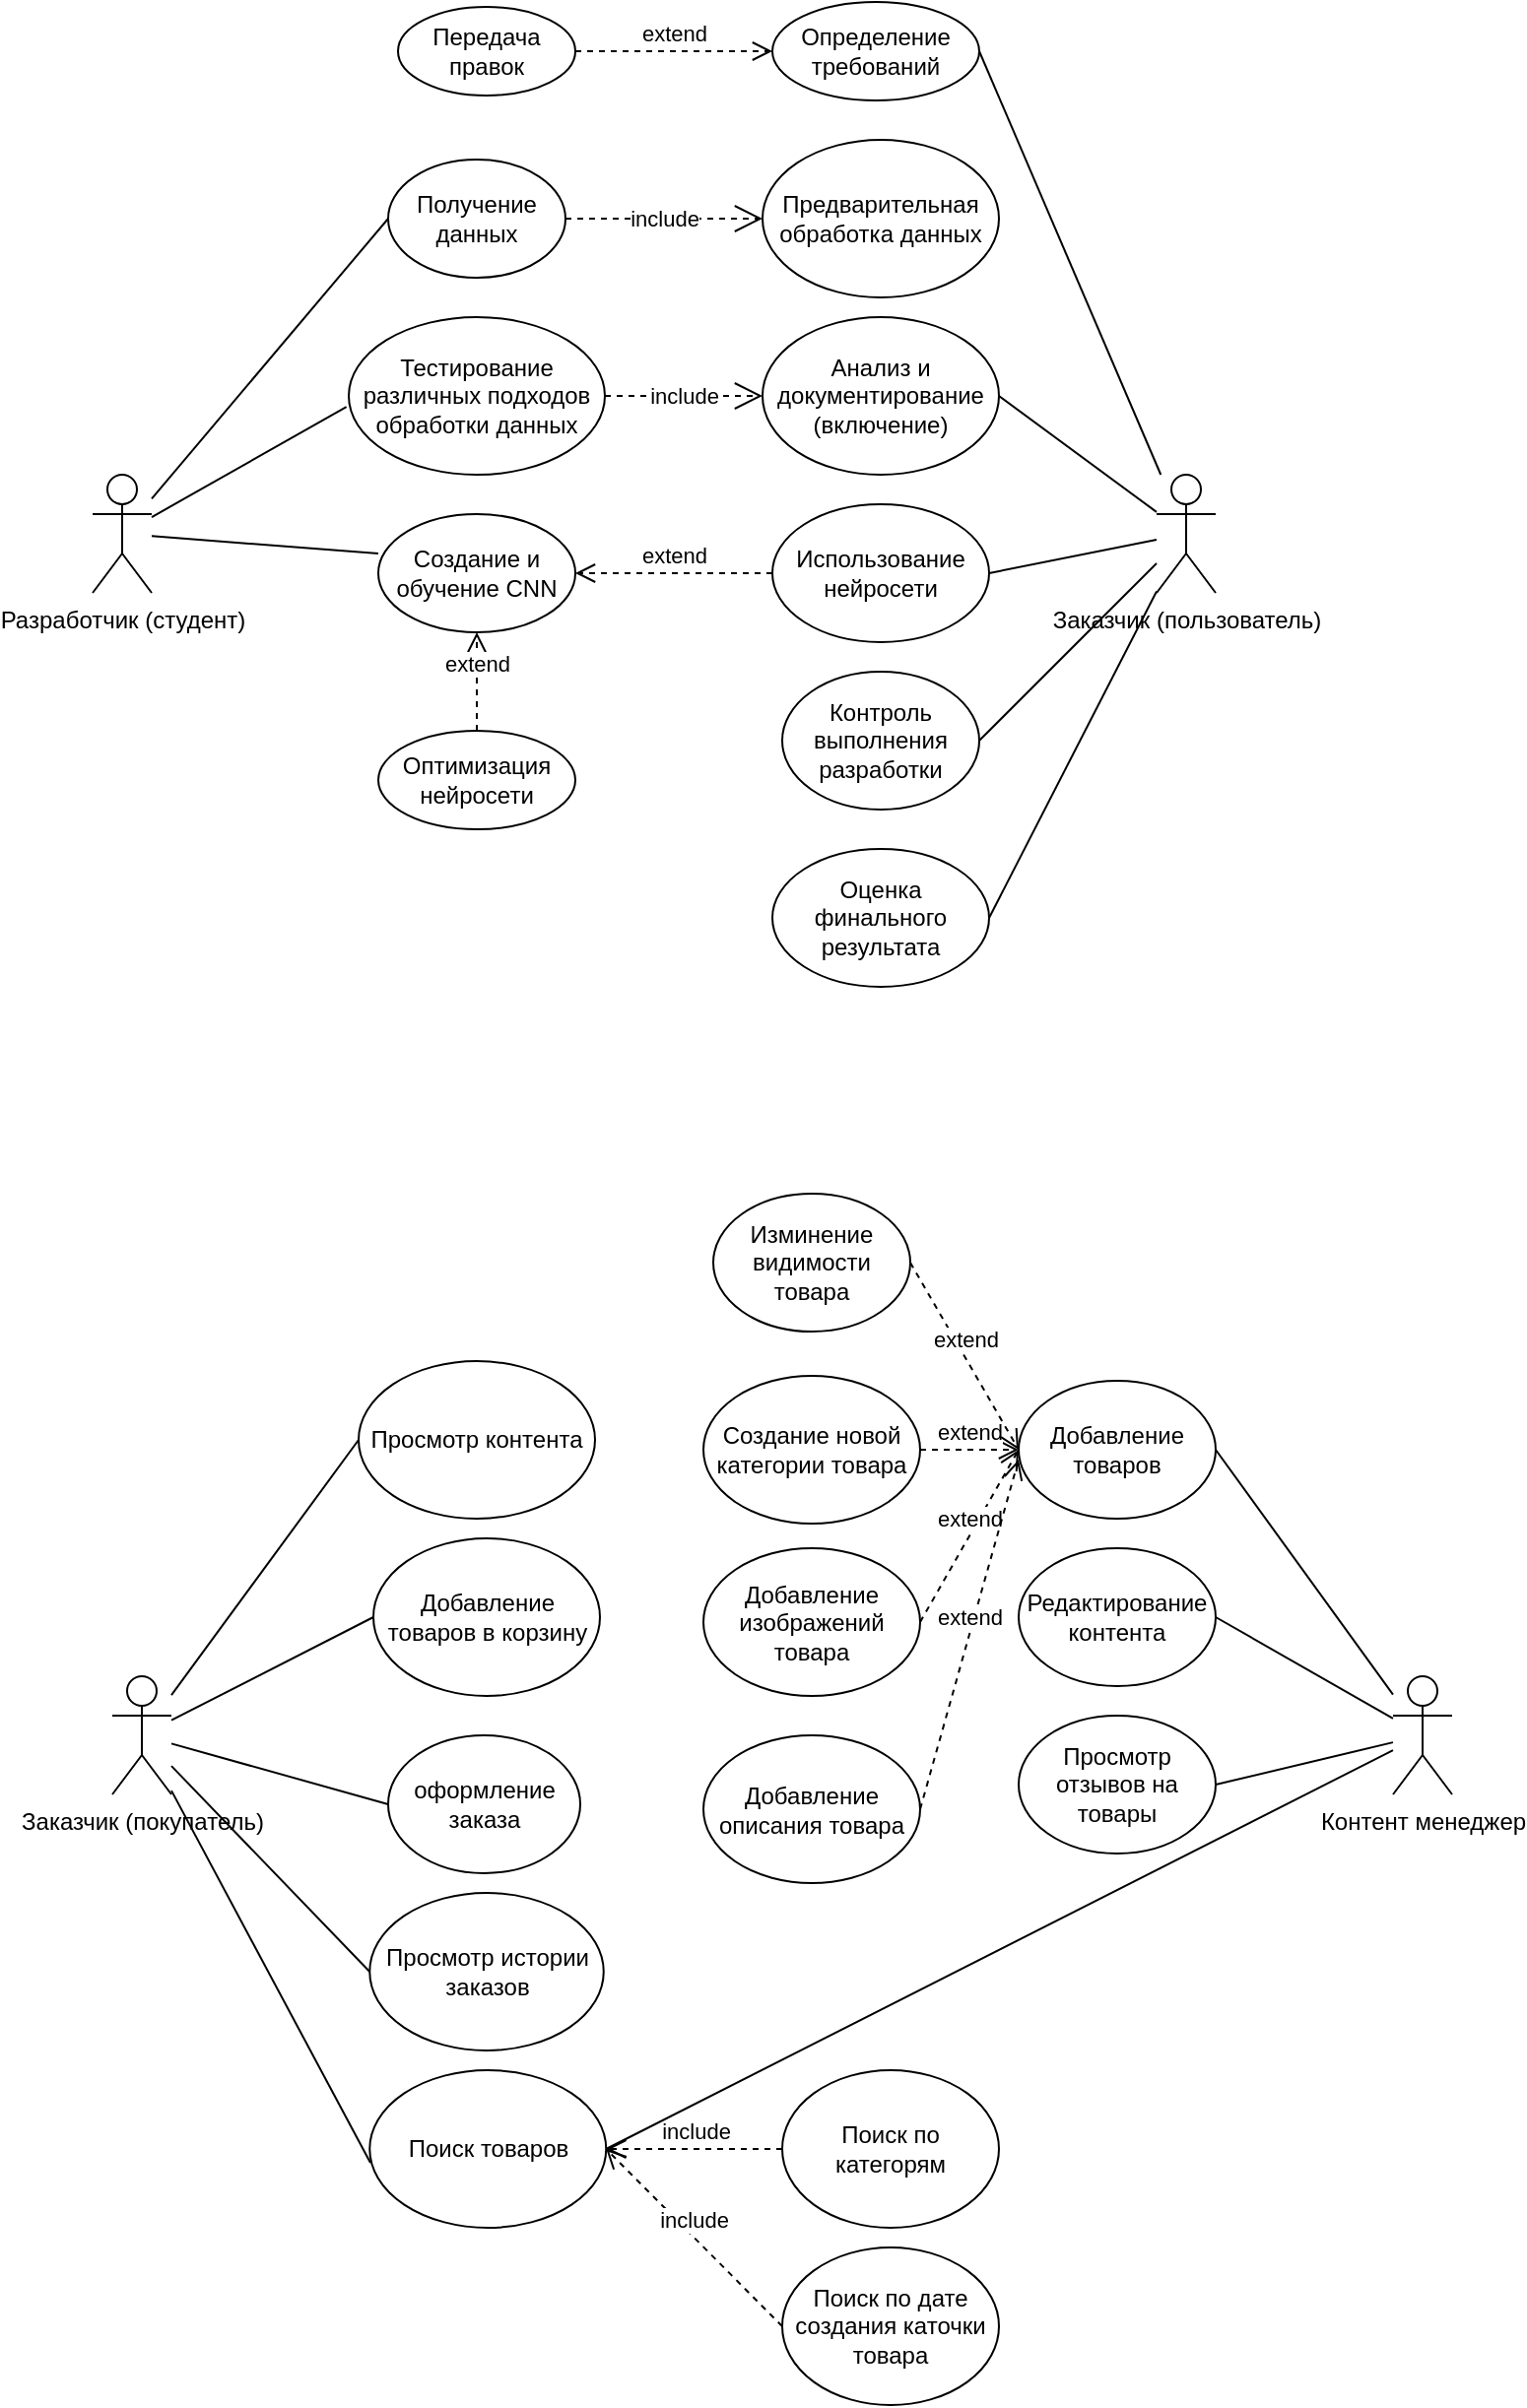 <mxfile version="24.7.17">
  <diagram name="Page-1" id="-7tjcVAmIYbdqBIuaYrv">
    <mxGraphModel dx="1434" dy="1874" grid="1" gridSize="10" guides="1" tooltips="1" connect="1" arrows="1" fold="1" page="1" pageScale="1" pageWidth="850" pageHeight="1100" math="0" shadow="0">
      <root>
        <mxCell id="0" />
        <mxCell id="1" parent="0" />
        <mxCell id="_rtThs-0a219x_62ZRaR-38" value="&lt;div&gt;Разработчик (студент)&lt;br&gt;&lt;/div&gt;&lt;div&gt;&lt;br&gt;&lt;/div&gt;" style="shape=umlActor;verticalLabelPosition=bottom;verticalAlign=top;html=1;outlineConnect=0;" parent="1" vertex="1">
          <mxGeometry x="80" y="150" width="30" height="60" as="geometry" />
        </mxCell>
        <mxCell id="_rtThs-0a219x_62ZRaR-39" value="&lt;div&gt;Получение данных &lt;br&gt;&lt;/div&gt;" style="ellipse;whiteSpace=wrap;html=1;" parent="1" vertex="1">
          <mxGeometry x="230" y="-10" width="90" height="60" as="geometry" />
        </mxCell>
        <mxCell id="_rtThs-0a219x_62ZRaR-41" value="&lt;div&gt;Предварительная обработка данных &lt;br&gt;&lt;/div&gt;" style="ellipse;whiteSpace=wrap;html=1;" parent="1" vertex="1">
          <mxGeometry x="420" y="-20" width="120" height="80" as="geometry" />
        </mxCell>
        <mxCell id="_rtThs-0a219x_62ZRaR-43" value="&lt;div&gt;Создание и обучение CNN &lt;br&gt;&lt;/div&gt;" style="ellipse;whiteSpace=wrap;html=1;" parent="1" vertex="1">
          <mxGeometry x="225" y="170" width="100" height="60" as="geometry" />
        </mxCell>
        <mxCell id="_rtThs-0a219x_62ZRaR-44" value="Оптимизация нейросети" style="ellipse;whiteSpace=wrap;html=1;" parent="1" vertex="1">
          <mxGeometry x="225" y="280" width="100" height="50" as="geometry" />
        </mxCell>
        <mxCell id="_rtThs-0a219x_62ZRaR-45" value="Тестирование различных подходов обработки данных " style="ellipse;whiteSpace=wrap;html=1;" parent="1" vertex="1">
          <mxGeometry x="210" y="70" width="130" height="80" as="geometry" />
        </mxCell>
        <mxCell id="_rtThs-0a219x_62ZRaR-46" value="Анализ и документирование (включение)" style="ellipse;whiteSpace=wrap;html=1;" parent="1" vertex="1">
          <mxGeometry x="420" y="70" width="120" height="80" as="geometry" />
        </mxCell>
        <mxCell id="_rtThs-0a219x_62ZRaR-48" value="&lt;div&gt;Заказчик (пользователь)&lt;/div&gt;" style="shape=umlActor;verticalLabelPosition=bottom;verticalAlign=top;html=1;outlineConnect=0;" parent="1" vertex="1">
          <mxGeometry x="620" y="150" width="30" height="60" as="geometry" />
        </mxCell>
        <mxCell id="_rtThs-0a219x_62ZRaR-49" value="Определение требований" style="ellipse;whiteSpace=wrap;html=1;" parent="1" vertex="1">
          <mxGeometry x="425" y="-90" width="105" height="50" as="geometry" />
        </mxCell>
        <mxCell id="_rtThs-0a219x_62ZRaR-50" value="Передача правок " style="ellipse;whiteSpace=wrap;html=1;" parent="1" vertex="1">
          <mxGeometry x="235" y="-87.5" width="90" height="45" as="geometry" />
        </mxCell>
        <mxCell id="_rtThs-0a219x_62ZRaR-51" value="Контроль выполнения разработки" style="ellipse;whiteSpace=wrap;html=1;" parent="1" vertex="1">
          <mxGeometry x="430" y="250" width="100" height="70" as="geometry" />
        </mxCell>
        <mxCell id="_rtThs-0a219x_62ZRaR-52" value="Оценка финального результата" style="ellipse;whiteSpace=wrap;html=1;" parent="1" vertex="1">
          <mxGeometry x="425" y="340" width="110" height="70" as="geometry" />
        </mxCell>
        <mxCell id="_rtThs-0a219x_62ZRaR-53" value="Использование нейросети" style="ellipse;whiteSpace=wrap;html=1;" parent="1" vertex="1">
          <mxGeometry x="425" y="165" width="110" height="70" as="geometry" />
        </mxCell>
        <mxCell id="_rtThs-0a219x_62ZRaR-68" value="include" style="endArrow=open;endSize=12;dashed=1;html=1;rounded=0;exitX=1;exitY=0.5;exitDx=0;exitDy=0;entryX=0;entryY=0.5;entryDx=0;entryDy=0;" parent="1" source="_rtThs-0a219x_62ZRaR-39" target="_rtThs-0a219x_62ZRaR-41" edge="1">
          <mxGeometry width="160" relative="1" as="geometry">
            <mxPoint x="390" y="205" as="sourcePoint" />
            <mxPoint x="550" y="205" as="targetPoint" />
          </mxGeometry>
        </mxCell>
        <mxCell id="_rtThs-0a219x_62ZRaR-74" value="" style="endArrow=none;html=1;rounded=0;entryX=0;entryY=0.5;entryDx=0;entryDy=0;" parent="1" source="_rtThs-0a219x_62ZRaR-38" target="_rtThs-0a219x_62ZRaR-39" edge="1">
          <mxGeometry width="50" height="50" relative="1" as="geometry">
            <mxPoint x="450" y="290" as="sourcePoint" />
            <mxPoint x="500" y="240" as="targetPoint" />
          </mxGeometry>
        </mxCell>
        <mxCell id="_rtThs-0a219x_62ZRaR-75" value="" style="endArrow=none;html=1;rounded=0;entryX=-0.009;entryY=0.57;entryDx=0;entryDy=0;entryPerimeter=0;" parent="1" source="_rtThs-0a219x_62ZRaR-38" target="_rtThs-0a219x_62ZRaR-45" edge="1">
          <mxGeometry width="50" height="50" relative="1" as="geometry">
            <mxPoint x="120" y="178" as="sourcePoint" />
            <mxPoint x="240" y="85" as="targetPoint" />
          </mxGeometry>
        </mxCell>
        <mxCell id="_rtThs-0a219x_62ZRaR-76" value="" style="endArrow=none;html=1;rounded=0;entryX=0;entryY=0.333;entryDx=0;entryDy=0;entryPerimeter=0;" parent="1" source="_rtThs-0a219x_62ZRaR-38" target="_rtThs-0a219x_62ZRaR-43" edge="1">
          <mxGeometry width="50" height="50" relative="1" as="geometry">
            <mxPoint x="120" y="188" as="sourcePoint" />
            <mxPoint x="218" y="176" as="targetPoint" />
          </mxGeometry>
        </mxCell>
        <mxCell id="_rtThs-0a219x_62ZRaR-77" value="extend" style="html=1;verticalAlign=bottom;endArrow=open;dashed=1;endSize=8;curved=0;rounded=0;entryX=0.5;entryY=1;entryDx=0;entryDy=0;exitX=0.5;exitY=0;exitDx=0;exitDy=0;" parent="1" source="_rtThs-0a219x_62ZRaR-44" target="_rtThs-0a219x_62ZRaR-43" edge="1">
          <mxGeometry relative="1" as="geometry">
            <mxPoint x="405" y="170" as="sourcePoint" />
            <mxPoint x="350" y="170" as="targetPoint" />
            <mxPoint as="offset" />
          </mxGeometry>
        </mxCell>
        <mxCell id="_rtThs-0a219x_62ZRaR-78" value="" style="endArrow=none;html=1;rounded=0;exitX=1;exitY=0.5;exitDx=0;exitDy=0;" parent="1" source="_rtThs-0a219x_62ZRaR-46" target="_rtThs-0a219x_62ZRaR-48" edge="1">
          <mxGeometry width="50" height="50" relative="1" as="geometry">
            <mxPoint x="515" y="273" as="sourcePoint" />
            <mxPoint x="614" y="270" as="targetPoint" />
          </mxGeometry>
        </mxCell>
        <mxCell id="_rtThs-0a219x_62ZRaR-79" value="include" style="endArrow=open;endSize=12;dashed=1;html=1;rounded=0;exitX=1;exitY=0.5;exitDx=0;exitDy=0;entryX=0;entryY=0.5;entryDx=0;entryDy=0;" parent="1" source="_rtThs-0a219x_62ZRaR-45" target="_rtThs-0a219x_62ZRaR-46" edge="1">
          <mxGeometry width="160" relative="1" as="geometry">
            <mxPoint x="330" y="25" as="sourcePoint" />
            <mxPoint x="405" y="25" as="targetPoint" />
          </mxGeometry>
        </mxCell>
        <mxCell id="_rtThs-0a219x_62ZRaR-81" value="" style="endArrow=none;html=1;rounded=0;exitX=1;exitY=0.5;exitDx=0;exitDy=0;" parent="1" source="_rtThs-0a219x_62ZRaR-51" target="_rtThs-0a219x_62ZRaR-48" edge="1">
          <mxGeometry width="50" height="50" relative="1" as="geometry">
            <mxPoint x="550" y="180" as="sourcePoint" />
            <mxPoint x="630" y="180" as="targetPoint" />
          </mxGeometry>
        </mxCell>
        <mxCell id="_rtThs-0a219x_62ZRaR-82" value="" style="endArrow=none;html=1;rounded=0;exitX=1;exitY=0.5;exitDx=0;exitDy=0;" parent="1" source="_rtThs-0a219x_62ZRaR-53" target="_rtThs-0a219x_62ZRaR-48" edge="1">
          <mxGeometry width="50" height="50" relative="1" as="geometry">
            <mxPoint x="610" y="330" as="sourcePoint" />
            <mxPoint x="725" y="339" as="targetPoint" />
          </mxGeometry>
        </mxCell>
        <mxCell id="_rtThs-0a219x_62ZRaR-83" value="extend" style="html=1;verticalAlign=bottom;endArrow=open;dashed=1;endSize=8;curved=0;rounded=0;entryX=1;entryY=0.5;entryDx=0;entryDy=0;exitX=0;exitY=0.5;exitDx=0;exitDy=0;" parent="1" source="_rtThs-0a219x_62ZRaR-53" target="_rtThs-0a219x_62ZRaR-43" edge="1">
          <mxGeometry relative="1" as="geometry">
            <mxPoint x="380" y="290" as="sourcePoint" />
            <mxPoint x="380" y="240" as="targetPoint" />
            <mxPoint as="offset" />
          </mxGeometry>
        </mxCell>
        <mxCell id="_rtThs-0a219x_62ZRaR-84" value="" style="endArrow=none;html=1;rounded=0;exitX=1;exitY=0.5;exitDx=0;exitDy=0;" parent="1" source="_rtThs-0a219x_62ZRaR-49" target="_rtThs-0a219x_62ZRaR-48" edge="1">
          <mxGeometry width="50" height="50" relative="1" as="geometry">
            <mxPoint x="570" y="60" as="sourcePoint" />
            <mxPoint x="650" y="119" as="targetPoint" />
          </mxGeometry>
        </mxCell>
        <mxCell id="_rtThs-0a219x_62ZRaR-85" value="" style="endArrow=none;html=1;rounded=0;exitX=1;exitY=0.5;exitDx=0;exitDy=0;" parent="1" source="_rtThs-0a219x_62ZRaR-52" target="_rtThs-0a219x_62ZRaR-48" edge="1">
          <mxGeometry width="50" height="50" relative="1" as="geometry">
            <mxPoint x="560" y="340" as="sourcePoint" />
            <mxPoint x="650" y="250" as="targetPoint" />
          </mxGeometry>
        </mxCell>
        <mxCell id="_rtThs-0a219x_62ZRaR-86" value="extend" style="html=1;verticalAlign=bottom;endArrow=open;dashed=1;endSize=8;curved=0;rounded=0;entryX=0;entryY=0.5;entryDx=0;entryDy=0;exitX=1;exitY=0.5;exitDx=0;exitDy=0;" parent="1" source="_rtThs-0a219x_62ZRaR-50" target="_rtThs-0a219x_62ZRaR-49" edge="1">
          <mxGeometry relative="1" as="geometry">
            <mxPoint x="425" y="-30" as="sourcePoint" />
            <mxPoint x="325" y="-30" as="targetPoint" />
            <mxPoint as="offset" />
          </mxGeometry>
        </mxCell>
        <mxCell id="FAR682UhyKgTDgVu_QSN-1" value="Контент менеджер" style="shape=umlActor;verticalLabelPosition=bottom;verticalAlign=top;html=1;outlineConnect=0;" vertex="1" parent="1">
          <mxGeometry x="740" y="760" width="30" height="60" as="geometry" />
        </mxCell>
        <mxCell id="FAR682UhyKgTDgVu_QSN-2" value="Просмотр контента" style="ellipse;whiteSpace=wrap;html=1;" vertex="1" parent="1">
          <mxGeometry x="215" y="600" width="120" height="80" as="geometry" />
        </mxCell>
        <mxCell id="FAR682UhyKgTDgVu_QSN-3" value="Добавление товаров в корзину" style="ellipse;whiteSpace=wrap;html=1;" vertex="1" parent="1">
          <mxGeometry x="222.5" y="690" width="115" height="80" as="geometry" />
        </mxCell>
        <mxCell id="FAR682UhyKgTDgVu_QSN-4" value="оформление заказа" style="ellipse;whiteSpace=wrap;html=1;" vertex="1" parent="1">
          <mxGeometry x="230" y="790" width="97.5" height="70" as="geometry" />
        </mxCell>
        <mxCell id="FAR682UhyKgTDgVu_QSN-5" value="Заказчик (покупатель)" style="shape=umlActor;verticalLabelPosition=bottom;verticalAlign=top;html=1;outlineConnect=0;" vertex="1" parent="1">
          <mxGeometry x="90" y="760" width="30" height="60" as="geometry" />
        </mxCell>
        <mxCell id="FAR682UhyKgTDgVu_QSN-6" value="Добавление товаров" style="ellipse;whiteSpace=wrap;html=1;" vertex="1" parent="1">
          <mxGeometry x="550" y="610" width="100" height="70" as="geometry" />
        </mxCell>
        <mxCell id="FAR682UhyKgTDgVu_QSN-7" value="Редактирование контента" style="ellipse;whiteSpace=wrap;html=1;" vertex="1" parent="1">
          <mxGeometry x="550" y="695" width="100" height="70" as="geometry" />
        </mxCell>
        <mxCell id="FAR682UhyKgTDgVu_QSN-8" value="Просмотр истории заказов" style="ellipse;whiteSpace=wrap;html=1;" vertex="1" parent="1">
          <mxGeometry x="220.63" y="870" width="118.75" height="80" as="geometry" />
        </mxCell>
        <mxCell id="FAR682UhyKgTDgVu_QSN-9" value="Просмотр отзывов на товары" style="ellipse;whiteSpace=wrap;html=1;" vertex="1" parent="1">
          <mxGeometry x="550" y="780" width="100" height="70" as="geometry" />
        </mxCell>
        <mxCell id="FAR682UhyKgTDgVu_QSN-10" value="Изминение видимости товара" style="ellipse;whiteSpace=wrap;html=1;" vertex="1" parent="1">
          <mxGeometry x="395" y="515" width="100" height="70" as="geometry" />
        </mxCell>
        <mxCell id="FAR682UhyKgTDgVu_QSN-11" value="Поиск товаров" style="ellipse;whiteSpace=wrap;html=1;" vertex="1" parent="1">
          <mxGeometry x="220.63" y="960" width="120" height="80" as="geometry" />
        </mxCell>
        <mxCell id="FAR682UhyKgTDgVu_QSN-12" value="Поиск по категорям" style="ellipse;whiteSpace=wrap;html=1;" vertex="1" parent="1">
          <mxGeometry x="430" y="960" width="110" height="80" as="geometry" />
        </mxCell>
        <mxCell id="FAR682UhyKgTDgVu_QSN-13" value="Поиск по дате создания каточки товара" style="ellipse;whiteSpace=wrap;html=1;" vertex="1" parent="1">
          <mxGeometry x="430" y="1050" width="110" height="80" as="geometry" />
        </mxCell>
        <mxCell id="FAR682UhyKgTDgVu_QSN-14" value="" style="endArrow=none;html=1;rounded=0;entryX=0.003;entryY=0.588;entryDx=0;entryDy=0;entryPerimeter=0;" edge="1" parent="1" source="FAR682UhyKgTDgVu_QSN-5" target="FAR682UhyKgTDgVu_QSN-11">
          <mxGeometry width="50" height="50" relative="1" as="geometry">
            <mxPoint x="410" y="900" as="sourcePoint" />
            <mxPoint x="460" y="850" as="targetPoint" />
          </mxGeometry>
        </mxCell>
        <mxCell id="FAR682UhyKgTDgVu_QSN-15" value="" style="endArrow=none;html=1;rounded=0;entryX=0;entryY=0.5;entryDx=0;entryDy=0;" edge="1" parent="1" source="FAR682UhyKgTDgVu_QSN-5" target="FAR682UhyKgTDgVu_QSN-8">
          <mxGeometry width="50" height="50" relative="1" as="geometry">
            <mxPoint x="70" y="860" as="sourcePoint" />
            <mxPoint x="171" y="1049" as="targetPoint" />
          </mxGeometry>
        </mxCell>
        <mxCell id="FAR682UhyKgTDgVu_QSN-16" value="" style="endArrow=none;html=1;rounded=0;entryX=0;entryY=0.5;entryDx=0;entryDy=0;" edge="1" parent="1" source="FAR682UhyKgTDgVu_QSN-5" target="FAR682UhyKgTDgVu_QSN-3">
          <mxGeometry width="50" height="50" relative="1" as="geometry">
            <mxPoint x="130" y="749.2" as="sourcePoint" />
            <mxPoint x="240" y="780" as="targetPoint" />
          </mxGeometry>
        </mxCell>
        <mxCell id="FAR682UhyKgTDgVu_QSN-17" value="" style="endArrow=none;html=1;rounded=0;entryX=0;entryY=0.5;entryDx=0;entryDy=0;" edge="1" parent="1" source="FAR682UhyKgTDgVu_QSN-5" target="FAR682UhyKgTDgVu_QSN-4">
          <mxGeometry width="50" height="50" relative="1" as="geometry">
            <mxPoint x="190" y="780.0" as="sourcePoint" />
            <mxPoint x="300" y="810.8" as="targetPoint" />
          </mxGeometry>
        </mxCell>
        <mxCell id="FAR682UhyKgTDgVu_QSN-18" value="" style="endArrow=none;html=1;rounded=0;entryX=0;entryY=0.5;entryDx=0;entryDy=0;" edge="1" parent="1" source="FAR682UhyKgTDgVu_QSN-5" target="FAR682UhyKgTDgVu_QSN-2">
          <mxGeometry width="50" height="50" relative="1" as="geometry">
            <mxPoint x="122" y="702" as="sourcePoint" />
            <mxPoint x="225" y="650" as="targetPoint" />
          </mxGeometry>
        </mxCell>
        <mxCell id="FAR682UhyKgTDgVu_QSN-19" value="&lt;div&gt;include&lt;/div&gt;" style="html=1;verticalAlign=bottom;endArrow=open;dashed=1;endSize=8;curved=0;rounded=0;exitX=0;exitY=0.5;exitDx=0;exitDy=0;entryX=1;entryY=0.5;entryDx=0;entryDy=0;" edge="1" parent="1" source="FAR682UhyKgTDgVu_QSN-12" target="FAR682UhyKgTDgVu_QSN-11">
          <mxGeometry relative="1" as="geometry">
            <mxPoint x="470" y="870" as="sourcePoint" />
            <mxPoint x="390" y="870" as="targetPoint" />
          </mxGeometry>
        </mxCell>
        <mxCell id="FAR682UhyKgTDgVu_QSN-20" value="&lt;div&gt;include&lt;/div&gt;" style="html=1;verticalAlign=bottom;endArrow=open;dashed=1;endSize=8;curved=0;rounded=0;exitX=0;exitY=0.5;exitDx=0;exitDy=0;entryX=1;entryY=0.5;entryDx=0;entryDy=0;" edge="1" parent="1" source="FAR682UhyKgTDgVu_QSN-13" target="FAR682UhyKgTDgVu_QSN-11">
          <mxGeometry relative="1" as="geometry">
            <mxPoint x="440" y="1010" as="sourcePoint" />
            <mxPoint x="351" y="1010" as="targetPoint" />
          </mxGeometry>
        </mxCell>
        <mxCell id="FAR682UhyKgTDgVu_QSN-21" value="" style="endArrow=none;html=1;rounded=0;entryX=1;entryY=0.5;entryDx=0;entryDy=0;" edge="1" parent="1" source="FAR682UhyKgTDgVu_QSN-1" target="FAR682UhyKgTDgVu_QSN-11">
          <mxGeometry width="50" height="50" relative="1" as="geometry">
            <mxPoint x="640" y="941" as="sourcePoint" />
            <mxPoint x="350" y="990" as="targetPoint" />
          </mxGeometry>
        </mxCell>
        <mxCell id="FAR682UhyKgTDgVu_QSN-22" value="" style="endArrow=none;html=1;rounded=0;entryX=1;entryY=0.5;entryDx=0;entryDy=0;" edge="1" parent="1" source="FAR682UhyKgTDgVu_QSN-1" target="FAR682UhyKgTDgVu_QSN-9">
          <mxGeometry width="50" height="50" relative="1" as="geometry">
            <mxPoint x="934" y="920" as="sourcePoint" />
            <mxPoint x="655" y="1119" as="targetPoint" />
          </mxGeometry>
        </mxCell>
        <mxCell id="FAR682UhyKgTDgVu_QSN-23" value="" style="endArrow=none;html=1;rounded=0;entryX=1;entryY=0.5;entryDx=0;entryDy=0;" edge="1" parent="1" source="FAR682UhyKgTDgVu_QSN-1" target="FAR682UhyKgTDgVu_QSN-7">
          <mxGeometry width="50" height="50" relative="1" as="geometry">
            <mxPoint x="840" y="929" as="sourcePoint" />
            <mxPoint x="750" y="950" as="targetPoint" />
          </mxGeometry>
        </mxCell>
        <mxCell id="FAR682UhyKgTDgVu_QSN-24" value="" style="endArrow=none;html=1;rounded=0;entryX=1;entryY=0.5;entryDx=0;entryDy=0;" edge="1" parent="1" source="FAR682UhyKgTDgVu_QSN-1" target="FAR682UhyKgTDgVu_QSN-6">
          <mxGeometry width="50" height="50" relative="1" as="geometry">
            <mxPoint x="880" y="991" as="sourcePoint" />
            <mxPoint x="790" y="940" as="targetPoint" />
          </mxGeometry>
        </mxCell>
        <mxCell id="FAR682UhyKgTDgVu_QSN-25" value="Создание новой категории товара" style="ellipse;whiteSpace=wrap;html=1;" vertex="1" parent="1">
          <mxGeometry x="390" y="607.5" width="110" height="75" as="geometry" />
        </mxCell>
        <mxCell id="FAR682UhyKgTDgVu_QSN-26" value="extend" style="html=1;verticalAlign=bottom;endArrow=open;dashed=1;endSize=8;curved=0;rounded=0;exitX=1;exitY=0.5;exitDx=0;exitDy=0;entryX=0;entryY=0.5;entryDx=0;entryDy=0;" edge="1" parent="1" source="FAR682UhyKgTDgVu_QSN-25" target="FAR682UhyKgTDgVu_QSN-6">
          <mxGeometry relative="1" as="geometry">
            <mxPoint x="470" y="780" as="sourcePoint" />
            <mxPoint x="390" y="780" as="targetPoint" />
          </mxGeometry>
        </mxCell>
        <mxCell id="FAR682UhyKgTDgVu_QSN-27" value="Добавление изображений товара" style="ellipse;whiteSpace=wrap;html=1;" vertex="1" parent="1">
          <mxGeometry x="390" y="695" width="110" height="75" as="geometry" />
        </mxCell>
        <mxCell id="FAR682UhyKgTDgVu_QSN-28" value="extend" style="html=1;verticalAlign=bottom;endArrow=open;dashed=1;endSize=8;curved=0;rounded=0;exitX=1;exitY=0.5;exitDx=0;exitDy=0;entryX=0;entryY=0.5;entryDx=0;entryDy=0;" edge="1" parent="1" source="FAR682UhyKgTDgVu_QSN-27" target="FAR682UhyKgTDgVu_QSN-6">
          <mxGeometry relative="1" as="geometry">
            <mxPoint x="510" y="655" as="sourcePoint" />
            <mxPoint x="560" y="655" as="targetPoint" />
          </mxGeometry>
        </mxCell>
        <mxCell id="FAR682UhyKgTDgVu_QSN-29" value="Добавление описания товара" style="ellipse;whiteSpace=wrap;html=1;" vertex="1" parent="1">
          <mxGeometry x="390" y="790" width="110" height="75" as="geometry" />
        </mxCell>
        <mxCell id="FAR682UhyKgTDgVu_QSN-30" value="extend" style="html=1;verticalAlign=bottom;endArrow=open;dashed=1;endSize=8;curved=0;rounded=0;exitX=1;exitY=0.5;exitDx=0;exitDy=0;" edge="1" parent="1" source="FAR682UhyKgTDgVu_QSN-29">
          <mxGeometry relative="1" as="geometry">
            <mxPoint x="650" y="1028" as="sourcePoint" />
            <mxPoint x="550" y="650" as="targetPoint" />
          </mxGeometry>
        </mxCell>
        <mxCell id="FAR682UhyKgTDgVu_QSN-31" value="extend" style="html=1;verticalAlign=bottom;endArrow=open;dashed=1;endSize=8;curved=0;rounded=0;exitX=1;exitY=0.5;exitDx=0;exitDy=0;entryX=0;entryY=0.5;entryDx=0;entryDy=0;" edge="1" parent="1" source="FAR682UhyKgTDgVu_QSN-10" target="FAR682UhyKgTDgVu_QSN-6">
          <mxGeometry relative="1" as="geometry">
            <mxPoint x="550" y="540" as="sourcePoint" />
            <mxPoint x="600" y="540" as="targetPoint" />
          </mxGeometry>
        </mxCell>
      </root>
    </mxGraphModel>
  </diagram>
</mxfile>
